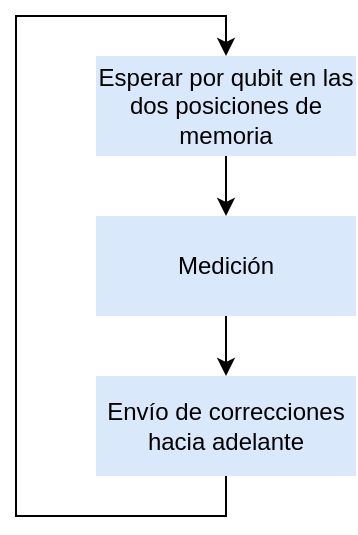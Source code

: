 <mxfile version="24.1.0" type="device">
  <diagram name="Página-1" id="TJ6FqSSZMqL8TIczoBO8">
    <mxGraphModel dx="810" dy="454" grid="1" gridSize="10" guides="1" tooltips="1" connect="1" arrows="1" fold="1" page="1" pageScale="1" pageWidth="827" pageHeight="1169" math="0" shadow="0">
      <root>
        <mxCell id="0" />
        <mxCell id="1" parent="0" />
        <mxCell id="o5z4QugkzE8cOkSysgq5-6" style="edgeStyle=orthogonalEdgeStyle;rounded=0;orthogonalLoop=1;jettySize=auto;html=1;exitX=0.5;exitY=1;exitDx=0;exitDy=0;entryX=0.5;entryY=0;entryDx=0;entryDy=0;" parent="1" source="o5z4QugkzE8cOkSysgq5-2" target="o5z4QugkzE8cOkSysgq5-3" edge="1">
          <mxGeometry relative="1" as="geometry" />
        </mxCell>
        <mxCell id="o5z4QugkzE8cOkSysgq5-2" value="Esperar por qubit en las dos posiciones de memoria" style="rounded=0;whiteSpace=wrap;html=1;fillColor=#dae8fc;strokeColor=none;" parent="1" vertex="1">
          <mxGeometry x="330" y="120" width="130" height="50" as="geometry" />
        </mxCell>
        <mxCell id="o5z4QugkzE8cOkSysgq5-7" style="edgeStyle=orthogonalEdgeStyle;rounded=0;orthogonalLoop=1;jettySize=auto;html=1;exitX=0.5;exitY=1;exitDx=0;exitDy=0;entryX=0.5;entryY=0;entryDx=0;entryDy=0;" parent="1" source="o5z4QugkzE8cOkSysgq5-3" target="o5z4QugkzE8cOkSysgq5-4" edge="1">
          <mxGeometry relative="1" as="geometry" />
        </mxCell>
        <mxCell id="o5z4QugkzE8cOkSysgq5-3" value="Medición" style="rounded=0;whiteSpace=wrap;html=1;fillColor=#dae8fc;strokeColor=none;" parent="1" vertex="1">
          <mxGeometry x="330" y="200" width="130" height="50" as="geometry" />
        </mxCell>
        <mxCell id="o5z4QugkzE8cOkSysgq5-5" style="edgeStyle=orthogonalEdgeStyle;rounded=0;orthogonalLoop=1;jettySize=auto;html=1;exitX=0.5;exitY=1;exitDx=0;exitDy=0;entryX=0.5;entryY=0;entryDx=0;entryDy=0;" parent="1" source="o5z4QugkzE8cOkSysgq5-4" target="o5z4QugkzE8cOkSysgq5-2" edge="1">
          <mxGeometry relative="1" as="geometry">
            <Array as="points">
              <mxPoint x="395" y="350" />
              <mxPoint x="290" y="350" />
              <mxPoint x="290" y="100" />
              <mxPoint x="395" y="100" />
            </Array>
          </mxGeometry>
        </mxCell>
        <mxCell id="o5z4QugkzE8cOkSysgq5-4" value="Envío de correcciones hacia adelante" style="rounded=0;whiteSpace=wrap;html=1;fillColor=#dae8fc;strokeColor=none;" parent="1" vertex="1">
          <mxGeometry x="330" y="280" width="130" height="50" as="geometry" />
        </mxCell>
      </root>
    </mxGraphModel>
  </diagram>
</mxfile>
